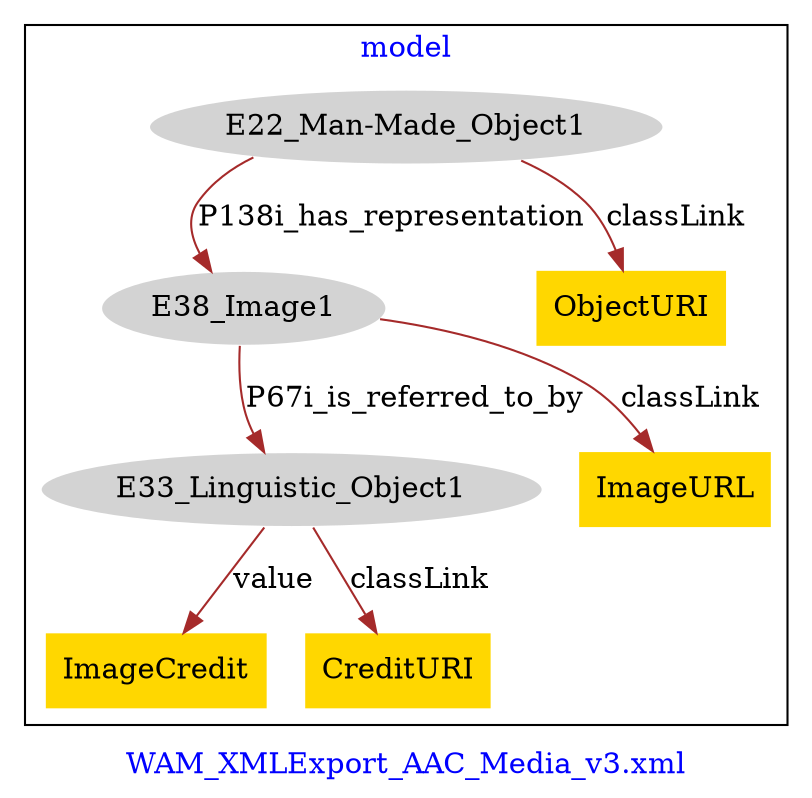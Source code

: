 digraph n0 {
fontcolor="blue"
remincross="true"
label="WAM_XMLExport_AAC_Media_v3.xml"
subgraph cluster {
label="model"
n2[style="filled",color="white",fillcolor="lightgray",label="E22_Man-Made_Object1"];
n3[style="filled",color="white",fillcolor="lightgray",label="E38_Image1"];
n4[style="filled",color="white",fillcolor="lightgray",label="E33_Linguistic_Object1"];
n5[shape="plaintext",style="filled",fillcolor="gold",label="ImageCredit"];
n6[shape="plaintext",style="filled",fillcolor="gold",label="ImageURL"];
n7[shape="plaintext",style="filled",fillcolor="gold",label="CreditURI"];
n8[shape="plaintext",style="filled",fillcolor="gold",label="ObjectURI"];
}
n2 -> n3[color="brown",fontcolor="black",label="P138i_has_representation"]
n3 -> n4[color="brown",fontcolor="black",label="P67i_is_referred_to_by"]
n4 -> n5[color="brown",fontcolor="black",label="value"]
n3 -> n6[color="brown",fontcolor="black",label="classLink"]
n4 -> n7[color="brown",fontcolor="black",label="classLink"]
n2 -> n8[color="brown",fontcolor="black",label="classLink"]
}
